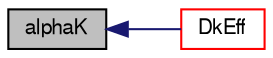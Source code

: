 digraph "alphaK"
{
  bgcolor="transparent";
  edge [fontname="FreeSans",fontsize="10",labelfontname="FreeSans",labelfontsize="10"];
  node [fontname="FreeSans",fontsize="10",shape=record];
  rankdir="LR";
  Node730 [label="alphaK",height=0.2,width=0.4,color="black", fillcolor="grey75", style="filled", fontcolor="black"];
  Node730 -> Node731 [dir="back",color="midnightblue",fontsize="10",style="solid",fontname="FreeSans"];
  Node731 [label="DkEff",height=0.2,width=0.4,color="red",URL="$a30738.html#aca4215d4a8caff4a6d9c5f760482c19f",tooltip="Return the effective diffusivity for k. "];
}
